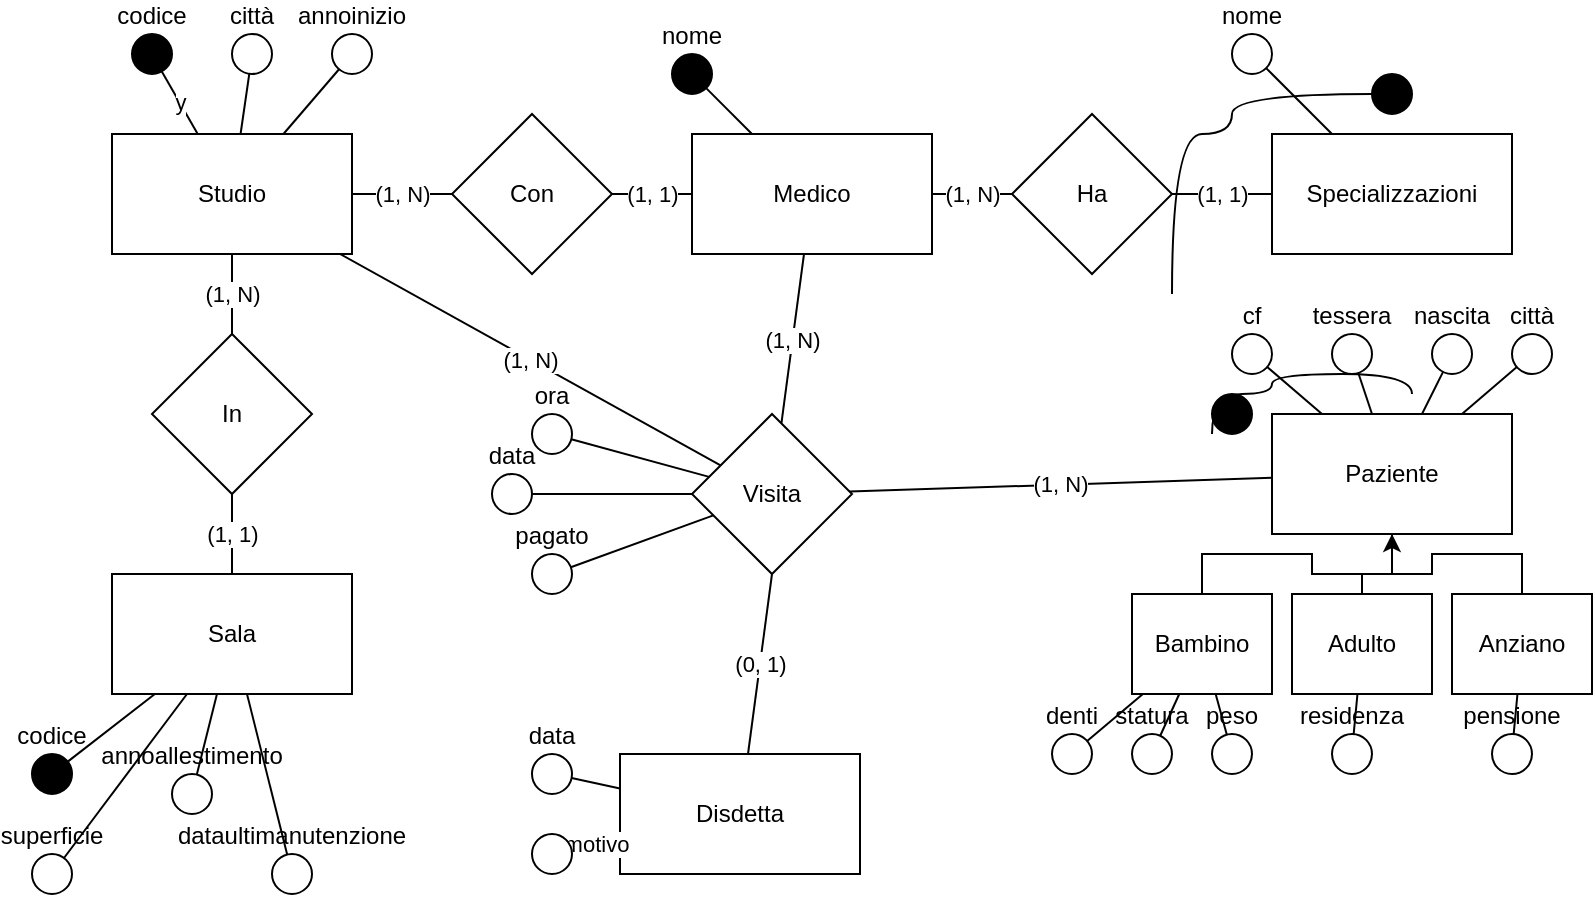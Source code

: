 <mxfile version="14.5.10" type="github">
  <diagram id="7ds8e3CvxodcNyqCs2zS" name="Page-1">
    <mxGraphModel dx="782" dy="507" grid="1" gridSize="10" guides="1" tooltips="1" connect="1" arrows="1" fold="1" page="1" pageScale="1" pageWidth="827" pageHeight="1169" math="0" shadow="0">
      <root>
        <mxCell id="0" />
        <mxCell id="1" parent="0" />
        <mxCell id="ZGuURSOEnFrR6JYAYJM--1" value="Studio" style="rounded=0;whiteSpace=wrap;html=1;" vertex="1" parent="1">
          <mxGeometry x="100" y="70" width="120" height="60" as="geometry" />
        </mxCell>
        <mxCell id="ZGuURSOEnFrR6JYAYJM--8" value="y" style="edgeStyle=none;rounded=0;orthogonalLoop=1;jettySize=auto;html=1;endArrow=none;endFill=0;" edge="1" parent="1" source="ZGuURSOEnFrR6JYAYJM--2" target="ZGuURSOEnFrR6JYAYJM--1">
          <mxGeometry relative="1" as="geometry" />
        </mxCell>
        <mxCell id="ZGuURSOEnFrR6JYAYJM--2" value="codice" style="ellipse;whiteSpace=wrap;html=1;aspect=fixed;labelPosition=center;verticalLabelPosition=top;align=center;verticalAlign=bottom;fillColor=#000000;" vertex="1" parent="1">
          <mxGeometry x="110" y="20" width="20" height="20" as="geometry" />
        </mxCell>
        <mxCell id="ZGuURSOEnFrR6JYAYJM--7" style="edgeStyle=none;rounded=0;orthogonalLoop=1;jettySize=auto;html=1;endArrow=none;endFill=0;" edge="1" parent="1" source="ZGuURSOEnFrR6JYAYJM--3" target="ZGuURSOEnFrR6JYAYJM--1">
          <mxGeometry relative="1" as="geometry" />
        </mxCell>
        <mxCell id="ZGuURSOEnFrR6JYAYJM--3" value="città" style="ellipse;whiteSpace=wrap;html=1;aspect=fixed;labelPosition=center;verticalLabelPosition=top;align=center;verticalAlign=bottom;" vertex="1" parent="1">
          <mxGeometry x="160" y="20" width="20" height="20" as="geometry" />
        </mxCell>
        <mxCell id="ZGuURSOEnFrR6JYAYJM--5" style="rounded=0;orthogonalLoop=1;jettySize=auto;html=1;endArrow=none;endFill=0;" edge="1" parent="1" source="ZGuURSOEnFrR6JYAYJM--4" target="ZGuURSOEnFrR6JYAYJM--1">
          <mxGeometry relative="1" as="geometry" />
        </mxCell>
        <mxCell id="ZGuURSOEnFrR6JYAYJM--4" value="annoinizio" style="ellipse;whiteSpace=wrap;html=1;aspect=fixed;labelPosition=center;verticalLabelPosition=top;align=center;verticalAlign=bottom;" vertex="1" parent="1">
          <mxGeometry x="210" y="20" width="20" height="20" as="geometry" />
        </mxCell>
        <mxCell id="ZGuURSOEnFrR6JYAYJM--16" value="(1, N)" style="edgeStyle=none;rounded=0;orthogonalLoop=1;jettySize=auto;html=1;endArrow=none;endFill=0;" edge="1" parent="1" source="ZGuURSOEnFrR6JYAYJM--9" target="ZGuURSOEnFrR6JYAYJM--15">
          <mxGeometry relative="1" as="geometry" />
        </mxCell>
        <mxCell id="ZGuURSOEnFrR6JYAYJM--9" value="Medico" style="rounded=0;whiteSpace=wrap;html=1;fillColor=#FFFFFF;" vertex="1" parent="1">
          <mxGeometry x="390" y="70" width="120" height="60" as="geometry" />
        </mxCell>
        <mxCell id="ZGuURSOEnFrR6JYAYJM--11" value="(1, N)" style="edgeStyle=none;rounded=0;orthogonalLoop=1;jettySize=auto;html=1;endArrow=none;endFill=0;" edge="1" parent="1" source="ZGuURSOEnFrR6JYAYJM--10" target="ZGuURSOEnFrR6JYAYJM--1">
          <mxGeometry relative="1" as="geometry" />
        </mxCell>
        <mxCell id="ZGuURSOEnFrR6JYAYJM--12" value="(1, 1)" style="edgeStyle=none;rounded=0;orthogonalLoop=1;jettySize=auto;html=1;endArrow=none;endFill=0;" edge="1" parent="1" source="ZGuURSOEnFrR6JYAYJM--10" target="ZGuURSOEnFrR6JYAYJM--9">
          <mxGeometry relative="1" as="geometry" />
        </mxCell>
        <mxCell id="ZGuURSOEnFrR6JYAYJM--10" value="Con" style="rhombus;whiteSpace=wrap;html=1;align=center;fillColor=#FFFFFF;" vertex="1" parent="1">
          <mxGeometry x="270" y="60" width="80" height="80" as="geometry" />
        </mxCell>
        <mxCell id="ZGuURSOEnFrR6JYAYJM--14" style="edgeStyle=none;rounded=0;orthogonalLoop=1;jettySize=auto;html=1;endArrow=none;endFill=0;" edge="1" parent="1" source="ZGuURSOEnFrR6JYAYJM--13" target="ZGuURSOEnFrR6JYAYJM--9">
          <mxGeometry relative="1" as="geometry" />
        </mxCell>
        <mxCell id="ZGuURSOEnFrR6JYAYJM--13" value="nome" style="ellipse;whiteSpace=wrap;html=1;aspect=fixed;labelPosition=center;verticalLabelPosition=top;align=center;verticalAlign=bottom;fillColor=#000000;" vertex="1" parent="1">
          <mxGeometry x="380" y="30" width="20" height="20" as="geometry" />
        </mxCell>
        <mxCell id="ZGuURSOEnFrR6JYAYJM--15" value="Ha" style="rhombus;whiteSpace=wrap;html=1;align=center;fillColor=#FFFFFF;" vertex="1" parent="1">
          <mxGeometry x="550" y="60" width="80" height="80" as="geometry" />
        </mxCell>
        <mxCell id="ZGuURSOEnFrR6JYAYJM--18" value="(1, 1)" style="edgeStyle=none;rounded=0;orthogonalLoop=1;jettySize=auto;html=1;endArrow=none;endFill=0;" edge="1" parent="1" source="ZGuURSOEnFrR6JYAYJM--17" target="ZGuURSOEnFrR6JYAYJM--15">
          <mxGeometry relative="1" as="geometry" />
        </mxCell>
        <mxCell id="ZGuURSOEnFrR6JYAYJM--17" value="Specializzazioni" style="rounded=0;whiteSpace=wrap;html=1;fillColor=#FFFFFF;" vertex="1" parent="1">
          <mxGeometry x="680" y="70" width="120" height="60" as="geometry" />
        </mxCell>
        <mxCell id="ZGuURSOEnFrR6JYAYJM--20" style="edgeStyle=none;rounded=0;orthogonalLoop=1;jettySize=auto;html=1;endArrow=none;endFill=0;" edge="1" parent="1" source="ZGuURSOEnFrR6JYAYJM--19" target="ZGuURSOEnFrR6JYAYJM--17">
          <mxGeometry relative="1" as="geometry" />
        </mxCell>
        <mxCell id="ZGuURSOEnFrR6JYAYJM--19" value="nome" style="ellipse;whiteSpace=wrap;html=1;aspect=fixed;labelPosition=center;verticalLabelPosition=top;align=center;verticalAlign=bottom;fillColor=#FFFFFF;" vertex="1" parent="1">
          <mxGeometry x="660" y="20" width="20" height="20" as="geometry" />
        </mxCell>
        <mxCell id="ZGuURSOEnFrR6JYAYJM--22" value="" style="endArrow=none;html=1;edgeStyle=orthogonalEdgeStyle;curved=1;" edge="1" parent="1" target="ZGuURSOEnFrR6JYAYJM--23">
          <mxGeometry width="50" height="50" relative="1" as="geometry">
            <mxPoint x="630" y="150" as="sourcePoint" />
            <mxPoint x="740" y="50" as="targetPoint" />
            <Array as="points">
              <mxPoint x="630" y="70" />
              <mxPoint x="660" y="70" />
              <mxPoint x="660" y="50" />
            </Array>
          </mxGeometry>
        </mxCell>
        <mxCell id="ZGuURSOEnFrR6JYAYJM--23" value="" style="ellipse;whiteSpace=wrap;html=1;aspect=fixed;labelPosition=center;verticalLabelPosition=top;align=center;verticalAlign=bottom;fillColor=#000000;" vertex="1" parent="1">
          <mxGeometry x="730" y="40" width="20" height="20" as="geometry" />
        </mxCell>
        <mxCell id="ZGuURSOEnFrR6JYAYJM--24" value="Sala" style="rounded=0;whiteSpace=wrap;html=1;fillColor=#FFFFFF;" vertex="1" parent="1">
          <mxGeometry x="100" y="290" width="120" height="60" as="geometry" />
        </mxCell>
        <mxCell id="ZGuURSOEnFrR6JYAYJM--26" value="(1, N)" style="edgeStyle=orthogonalEdgeStyle;curved=1;rounded=0;orthogonalLoop=1;jettySize=auto;html=1;endArrow=none;endFill=0;" edge="1" parent="1" source="ZGuURSOEnFrR6JYAYJM--25" target="ZGuURSOEnFrR6JYAYJM--1">
          <mxGeometry relative="1" as="geometry" />
        </mxCell>
        <mxCell id="ZGuURSOEnFrR6JYAYJM--27" value="(1, 1)" style="edgeStyle=orthogonalEdgeStyle;curved=1;rounded=0;orthogonalLoop=1;jettySize=auto;html=1;endArrow=none;endFill=0;" edge="1" parent="1" source="ZGuURSOEnFrR6JYAYJM--25" target="ZGuURSOEnFrR6JYAYJM--24">
          <mxGeometry relative="1" as="geometry" />
        </mxCell>
        <mxCell id="ZGuURSOEnFrR6JYAYJM--25" value="In" style="rhombus;whiteSpace=wrap;html=1;align=center;fillColor=#FFFFFF;" vertex="1" parent="1">
          <mxGeometry x="120" y="170" width="80" height="80" as="geometry" />
        </mxCell>
        <mxCell id="ZGuURSOEnFrR6JYAYJM--29" style="rounded=0;orthogonalLoop=1;jettySize=auto;html=1;endArrow=none;endFill=0;" edge="1" parent="1" source="ZGuURSOEnFrR6JYAYJM--28" target="ZGuURSOEnFrR6JYAYJM--24">
          <mxGeometry relative="1" as="geometry" />
        </mxCell>
        <mxCell id="ZGuURSOEnFrR6JYAYJM--28" value="superficie" style="ellipse;whiteSpace=wrap;html=1;aspect=fixed;labelPosition=center;verticalLabelPosition=top;align=center;verticalAlign=bottom;fillColor=#FFFFFF;" vertex="1" parent="1">
          <mxGeometry x="60" y="430" width="20" height="20" as="geometry" />
        </mxCell>
        <mxCell id="ZGuURSOEnFrR6JYAYJM--31" style="edgeStyle=none;rounded=0;orthogonalLoop=1;jettySize=auto;html=1;endArrow=none;endFill=0;" edge="1" parent="1" source="ZGuURSOEnFrR6JYAYJM--30" target="ZGuURSOEnFrR6JYAYJM--24">
          <mxGeometry relative="1" as="geometry" />
        </mxCell>
        <mxCell id="ZGuURSOEnFrR6JYAYJM--30" value="annoallestimento" style="ellipse;whiteSpace=wrap;html=1;aspect=fixed;labelPosition=center;verticalLabelPosition=top;align=center;verticalAlign=bottom;fillColor=#FFFFFF;" vertex="1" parent="1">
          <mxGeometry x="130" y="390" width="20" height="20" as="geometry" />
        </mxCell>
        <mxCell id="ZGuURSOEnFrR6JYAYJM--33" style="edgeStyle=none;rounded=0;orthogonalLoop=1;jettySize=auto;html=1;endArrow=none;endFill=0;" edge="1" parent="1" source="ZGuURSOEnFrR6JYAYJM--32" target="ZGuURSOEnFrR6JYAYJM--24">
          <mxGeometry relative="1" as="geometry" />
        </mxCell>
        <mxCell id="ZGuURSOEnFrR6JYAYJM--32" value="dataultimanutenzione" style="ellipse;whiteSpace=wrap;html=1;aspect=fixed;labelPosition=center;verticalLabelPosition=top;align=center;verticalAlign=bottom;fillColor=#FFFFFF;" vertex="1" parent="1">
          <mxGeometry x="180" y="430" width="20" height="20" as="geometry" />
        </mxCell>
        <mxCell id="ZGuURSOEnFrR6JYAYJM--36" style="edgeStyle=none;rounded=0;orthogonalLoop=1;jettySize=auto;html=1;endArrow=none;endFill=0;" edge="1" parent="1" source="ZGuURSOEnFrR6JYAYJM--35" target="ZGuURSOEnFrR6JYAYJM--24">
          <mxGeometry relative="1" as="geometry" />
        </mxCell>
        <mxCell id="ZGuURSOEnFrR6JYAYJM--35" value="codice" style="ellipse;whiteSpace=wrap;html=1;aspect=fixed;labelPosition=center;verticalLabelPosition=top;align=center;verticalAlign=bottom;fillColor=#000000;" vertex="1" parent="1">
          <mxGeometry x="60" y="380" width="20" height="20" as="geometry" />
        </mxCell>
        <mxCell id="ZGuURSOEnFrR6JYAYJM--54" style="edgeStyle=orthogonalEdgeStyle;rounded=0;orthogonalLoop=1;jettySize=auto;html=1;endArrow=none;endFill=0;" edge="1" parent="1" source="ZGuURSOEnFrR6JYAYJM--37" target="ZGuURSOEnFrR6JYAYJM--51">
          <mxGeometry relative="1" as="geometry" />
        </mxCell>
        <mxCell id="ZGuURSOEnFrR6JYAYJM--37" value="Paziente" style="rounded=0;whiteSpace=wrap;html=1;fillColor=#FFFFFF;" vertex="1" parent="1">
          <mxGeometry x="680" y="210" width="120" height="60" as="geometry" />
        </mxCell>
        <mxCell id="ZGuURSOEnFrR6JYAYJM--39" style="edgeStyle=none;rounded=0;orthogonalLoop=1;jettySize=auto;html=1;endArrow=none;endFill=0;" edge="1" parent="1" source="ZGuURSOEnFrR6JYAYJM--38" target="ZGuURSOEnFrR6JYAYJM--37">
          <mxGeometry relative="1" as="geometry" />
        </mxCell>
        <mxCell id="ZGuURSOEnFrR6JYAYJM--38" value="cf" style="ellipse;whiteSpace=wrap;html=1;aspect=fixed;labelPosition=center;verticalLabelPosition=top;align=center;verticalAlign=bottom;fillColor=#FFFFFF;" vertex="1" parent="1">
          <mxGeometry x="660" y="170" width="20" height="20" as="geometry" />
        </mxCell>
        <mxCell id="ZGuURSOEnFrR6JYAYJM--41" style="edgeStyle=none;rounded=0;orthogonalLoop=1;jettySize=auto;html=1;endArrow=none;endFill=0;" edge="1" parent="1" source="ZGuURSOEnFrR6JYAYJM--40" target="ZGuURSOEnFrR6JYAYJM--37">
          <mxGeometry relative="1" as="geometry" />
        </mxCell>
        <mxCell id="ZGuURSOEnFrR6JYAYJM--40" value="tessera" style="ellipse;whiteSpace=wrap;html=1;aspect=fixed;labelPosition=center;verticalLabelPosition=top;align=center;verticalAlign=bottom;fillColor=#FFFFFF;" vertex="1" parent="1">
          <mxGeometry x="710" y="170" width="20" height="20" as="geometry" />
        </mxCell>
        <mxCell id="ZGuURSOEnFrR6JYAYJM--43" style="edgeStyle=none;rounded=0;orthogonalLoop=1;jettySize=auto;html=1;endArrow=none;endFill=0;" edge="1" parent="1" source="ZGuURSOEnFrR6JYAYJM--42" target="ZGuURSOEnFrR6JYAYJM--37">
          <mxGeometry relative="1" as="geometry" />
        </mxCell>
        <mxCell id="ZGuURSOEnFrR6JYAYJM--42" value="nascita" style="ellipse;whiteSpace=wrap;html=1;aspect=fixed;labelPosition=center;verticalLabelPosition=top;align=center;verticalAlign=bottom;fillColor=#FFFFFF;" vertex="1" parent="1">
          <mxGeometry x="760" y="170" width="20" height="20" as="geometry" />
        </mxCell>
        <mxCell id="ZGuURSOEnFrR6JYAYJM--45" style="edgeStyle=none;rounded=0;orthogonalLoop=1;jettySize=auto;html=1;endArrow=none;endFill=0;" edge="1" parent="1" source="ZGuURSOEnFrR6JYAYJM--44" target="ZGuURSOEnFrR6JYAYJM--37">
          <mxGeometry relative="1" as="geometry" />
        </mxCell>
        <mxCell id="ZGuURSOEnFrR6JYAYJM--44" value="città" style="ellipse;whiteSpace=wrap;html=1;aspect=fixed;labelPosition=center;verticalLabelPosition=top;align=center;verticalAlign=bottom;fillColor=#FFFFFF;" vertex="1" parent="1">
          <mxGeometry x="800" y="170" width="20" height="20" as="geometry" />
        </mxCell>
        <mxCell id="ZGuURSOEnFrR6JYAYJM--46" value="" style="ellipse;whiteSpace=wrap;html=1;aspect=fixed;labelPosition=center;verticalLabelPosition=top;align=center;verticalAlign=bottom;fillColor=#000000;" vertex="1" parent="1">
          <mxGeometry x="650" y="200" width="20" height="20" as="geometry" />
        </mxCell>
        <mxCell id="ZGuURSOEnFrR6JYAYJM--49" value="" style="endArrow=none;html=1;edgeStyle=orthogonalEdgeStyle;curved=1;" edge="1" parent="1">
          <mxGeometry width="50" height="50" relative="1" as="geometry">
            <mxPoint x="650" y="220" as="sourcePoint" />
            <mxPoint x="750" y="200" as="targetPoint" />
            <Array as="points">
              <mxPoint x="650" y="200" />
              <mxPoint x="680" y="200" />
              <mxPoint x="680" y="190" />
            </Array>
          </mxGeometry>
        </mxCell>
        <mxCell id="ZGuURSOEnFrR6JYAYJM--55" style="edgeStyle=orthogonalEdgeStyle;rounded=0;orthogonalLoop=1;jettySize=auto;html=1;endArrow=classic;endFill=1;" edge="1" parent="1" source="ZGuURSOEnFrR6JYAYJM--50" target="ZGuURSOEnFrR6JYAYJM--37">
          <mxGeometry relative="1" as="geometry" />
        </mxCell>
        <mxCell id="ZGuURSOEnFrR6JYAYJM--50" value="Bambino" style="rounded=0;whiteSpace=wrap;html=1;fillColor=#FFFFFF;" vertex="1" parent="1">
          <mxGeometry x="610" y="300" width="70" height="50" as="geometry" />
        </mxCell>
        <mxCell id="ZGuURSOEnFrR6JYAYJM--51" value="Adulto" style="rounded=0;whiteSpace=wrap;html=1;fillColor=#FFFFFF;" vertex="1" parent="1">
          <mxGeometry x="690" y="300" width="70" height="50" as="geometry" />
        </mxCell>
        <mxCell id="ZGuURSOEnFrR6JYAYJM--53" style="edgeStyle=orthogonalEdgeStyle;rounded=0;orthogonalLoop=1;jettySize=auto;html=1;endArrow=none;endFill=0;" edge="1" parent="1" source="ZGuURSOEnFrR6JYAYJM--52" target="ZGuURSOEnFrR6JYAYJM--37">
          <mxGeometry relative="1" as="geometry">
            <Array as="points">
              <mxPoint x="805" y="280" />
              <mxPoint x="760" y="280" />
              <mxPoint x="760" y="290" />
              <mxPoint x="740" y="290" />
            </Array>
          </mxGeometry>
        </mxCell>
        <mxCell id="ZGuURSOEnFrR6JYAYJM--52" value="Anziano" style="rounded=0;whiteSpace=wrap;html=1;fillColor=#FFFFFF;" vertex="1" parent="1">
          <mxGeometry x="770" y="300" width="70" height="50" as="geometry" />
        </mxCell>
        <mxCell id="ZGuURSOEnFrR6JYAYJM--57" style="rounded=0;orthogonalLoop=1;jettySize=auto;html=1;endArrow=none;endFill=0;" edge="1" parent="1" source="ZGuURSOEnFrR6JYAYJM--56" target="ZGuURSOEnFrR6JYAYJM--50">
          <mxGeometry relative="1" as="geometry" />
        </mxCell>
        <mxCell id="ZGuURSOEnFrR6JYAYJM--56" value="denti" style="ellipse;whiteSpace=wrap;html=1;aspect=fixed;labelPosition=center;verticalLabelPosition=top;align=center;verticalAlign=bottom;fillColor=#FFFFFF;" vertex="1" parent="1">
          <mxGeometry x="570" y="370" width="20" height="20" as="geometry" />
        </mxCell>
        <mxCell id="ZGuURSOEnFrR6JYAYJM--61" style="edgeStyle=none;rounded=0;orthogonalLoop=1;jettySize=auto;html=1;endArrow=none;endFill=0;" edge="1" parent="1" source="ZGuURSOEnFrR6JYAYJM--58" target="ZGuURSOEnFrR6JYAYJM--50">
          <mxGeometry relative="1" as="geometry" />
        </mxCell>
        <mxCell id="ZGuURSOEnFrR6JYAYJM--58" value="statura" style="ellipse;whiteSpace=wrap;html=1;aspect=fixed;labelPosition=center;verticalLabelPosition=top;align=center;verticalAlign=bottom;fillColor=#FFFFFF;" vertex="1" parent="1">
          <mxGeometry x="610" y="370" width="20" height="20" as="geometry" />
        </mxCell>
        <mxCell id="ZGuURSOEnFrR6JYAYJM--64" style="edgeStyle=none;rounded=0;orthogonalLoop=1;jettySize=auto;html=1;endArrow=none;endFill=0;" edge="1" parent="1" source="ZGuURSOEnFrR6JYAYJM--62" target="ZGuURSOEnFrR6JYAYJM--50">
          <mxGeometry relative="1" as="geometry" />
        </mxCell>
        <mxCell id="ZGuURSOEnFrR6JYAYJM--62" value="peso" style="ellipse;whiteSpace=wrap;html=1;aspect=fixed;labelPosition=center;verticalLabelPosition=top;align=center;verticalAlign=bottom;fillColor=#FFFFFF;" vertex="1" parent="1">
          <mxGeometry x="650" y="370" width="20" height="20" as="geometry" />
        </mxCell>
        <mxCell id="ZGuURSOEnFrR6JYAYJM--66" style="edgeStyle=none;rounded=0;orthogonalLoop=1;jettySize=auto;html=1;endArrow=none;endFill=0;" edge="1" parent="1" source="ZGuURSOEnFrR6JYAYJM--65" target="ZGuURSOEnFrR6JYAYJM--51">
          <mxGeometry relative="1" as="geometry" />
        </mxCell>
        <mxCell id="ZGuURSOEnFrR6JYAYJM--65" value="residenza" style="ellipse;whiteSpace=wrap;html=1;aspect=fixed;labelPosition=center;verticalLabelPosition=top;align=center;verticalAlign=bottom;fillColor=#FFFFFF;" vertex="1" parent="1">
          <mxGeometry x="710" y="370" width="20" height="20" as="geometry" />
        </mxCell>
        <mxCell id="ZGuURSOEnFrR6JYAYJM--68" style="edgeStyle=none;rounded=0;orthogonalLoop=1;jettySize=auto;html=1;endArrow=none;endFill=0;" edge="1" parent="1" source="ZGuURSOEnFrR6JYAYJM--67" target="ZGuURSOEnFrR6JYAYJM--52">
          <mxGeometry relative="1" as="geometry" />
        </mxCell>
        <mxCell id="ZGuURSOEnFrR6JYAYJM--67" value="pensione" style="ellipse;whiteSpace=wrap;html=1;aspect=fixed;labelPosition=center;verticalLabelPosition=top;align=center;verticalAlign=bottom;fillColor=#FFFFFF;" vertex="1" parent="1">
          <mxGeometry x="790" y="370" width="20" height="20" as="geometry" />
        </mxCell>
        <mxCell id="ZGuURSOEnFrR6JYAYJM--70" value="(1, N)" style="edgeStyle=none;rounded=0;orthogonalLoop=1;jettySize=auto;html=1;endArrow=none;endFill=0;" edge="1" parent="1" source="ZGuURSOEnFrR6JYAYJM--69" target="ZGuURSOEnFrR6JYAYJM--1">
          <mxGeometry relative="1" as="geometry" />
        </mxCell>
        <mxCell id="ZGuURSOEnFrR6JYAYJM--71" value="(1, N)" style="edgeStyle=none;rounded=0;orthogonalLoop=1;jettySize=auto;html=1;endArrow=none;endFill=0;" edge="1" parent="1" source="ZGuURSOEnFrR6JYAYJM--69" target="ZGuURSOEnFrR6JYAYJM--9">
          <mxGeometry relative="1" as="geometry" />
        </mxCell>
        <mxCell id="ZGuURSOEnFrR6JYAYJM--72" value="(1, N)" style="edgeStyle=none;rounded=0;orthogonalLoop=1;jettySize=auto;html=1;endArrow=none;endFill=0;" edge="1" parent="1" source="ZGuURSOEnFrR6JYAYJM--69" target="ZGuURSOEnFrR6JYAYJM--37">
          <mxGeometry relative="1" as="geometry" />
        </mxCell>
        <mxCell id="ZGuURSOEnFrR6JYAYJM--69" value="Visita" style="rhombus;whiteSpace=wrap;html=1;align=center;fillColor=#FFFFFF;" vertex="1" parent="1">
          <mxGeometry x="390" y="210" width="80" height="80" as="geometry" />
        </mxCell>
        <mxCell id="ZGuURSOEnFrR6JYAYJM--74" value="(0, 1)" style="edgeStyle=none;rounded=0;orthogonalLoop=1;jettySize=auto;html=1;entryX=0.5;entryY=1;entryDx=0;entryDy=0;endArrow=none;endFill=0;" edge="1" parent="1" source="ZGuURSOEnFrR6JYAYJM--73" target="ZGuURSOEnFrR6JYAYJM--69">
          <mxGeometry relative="1" as="geometry" />
        </mxCell>
        <mxCell id="ZGuURSOEnFrR6JYAYJM--73" value="Disdetta" style="rounded=0;whiteSpace=wrap;html=1;fillColor=#FFFFFF;" vertex="1" parent="1">
          <mxGeometry x="354" y="380" width="120" height="60" as="geometry" />
        </mxCell>
        <mxCell id="ZGuURSOEnFrR6JYAYJM--76" style="edgeStyle=none;rounded=0;orthogonalLoop=1;jettySize=auto;html=1;endArrow=none;endFill=0;" edge="1" parent="1" source="ZGuURSOEnFrR6JYAYJM--75" target="ZGuURSOEnFrR6JYAYJM--73">
          <mxGeometry relative="1" as="geometry" />
        </mxCell>
        <mxCell id="ZGuURSOEnFrR6JYAYJM--75" value="data" style="ellipse;whiteSpace=wrap;html=1;aspect=fixed;labelPosition=center;verticalLabelPosition=top;align=center;verticalAlign=bottom;fillColor=#FFFFFF;" vertex="1" parent="1">
          <mxGeometry x="310" y="380" width="20" height="20" as="geometry" />
        </mxCell>
        <mxCell id="ZGuURSOEnFrR6JYAYJM--78" value="motivo" style="edgeStyle=none;rounded=0;orthogonalLoop=1;jettySize=auto;html=1;endArrow=none;endFill=0;" edge="1" parent="1" source="ZGuURSOEnFrR6JYAYJM--77" target="ZGuURSOEnFrR6JYAYJM--73">
          <mxGeometry relative="1" as="geometry" />
        </mxCell>
        <mxCell id="ZGuURSOEnFrR6JYAYJM--77" value="" style="ellipse;whiteSpace=wrap;html=1;aspect=fixed;labelPosition=center;verticalLabelPosition=top;align=center;verticalAlign=bottom;fillColor=#FFFFFF;" vertex="1" parent="1">
          <mxGeometry x="310" y="420" width="20" height="20" as="geometry" />
        </mxCell>
        <mxCell id="ZGuURSOEnFrR6JYAYJM--80" style="edgeStyle=none;rounded=0;orthogonalLoop=1;jettySize=auto;html=1;endArrow=none;endFill=0;" edge="1" parent="1" source="ZGuURSOEnFrR6JYAYJM--79" target="ZGuURSOEnFrR6JYAYJM--69">
          <mxGeometry relative="1" as="geometry" />
        </mxCell>
        <mxCell id="ZGuURSOEnFrR6JYAYJM--79" value="pagato" style="ellipse;whiteSpace=wrap;html=1;aspect=fixed;labelPosition=center;verticalLabelPosition=top;align=center;verticalAlign=bottom;fillColor=#FFFFFF;" vertex="1" parent="1">
          <mxGeometry x="310" y="280" width="20" height="20" as="geometry" />
        </mxCell>
        <mxCell id="ZGuURSOEnFrR6JYAYJM--82" style="edgeStyle=none;rounded=0;orthogonalLoop=1;jettySize=auto;html=1;endArrow=none;endFill=0;" edge="1" parent="1" source="ZGuURSOEnFrR6JYAYJM--81" target="ZGuURSOEnFrR6JYAYJM--69">
          <mxGeometry relative="1" as="geometry" />
        </mxCell>
        <mxCell id="ZGuURSOEnFrR6JYAYJM--81" value="data" style="ellipse;whiteSpace=wrap;html=1;aspect=fixed;labelPosition=center;verticalLabelPosition=top;align=center;verticalAlign=bottom;fillColor=#FFFFFF;" vertex="1" parent="1">
          <mxGeometry x="290" y="240" width="20" height="20" as="geometry" />
        </mxCell>
        <mxCell id="ZGuURSOEnFrR6JYAYJM--84" style="edgeStyle=none;rounded=0;orthogonalLoop=1;jettySize=auto;html=1;endArrow=none;endFill=0;" edge="1" parent="1" source="ZGuURSOEnFrR6JYAYJM--83" target="ZGuURSOEnFrR6JYAYJM--69">
          <mxGeometry relative="1" as="geometry" />
        </mxCell>
        <mxCell id="ZGuURSOEnFrR6JYAYJM--83" value="ora" style="ellipse;whiteSpace=wrap;html=1;aspect=fixed;labelPosition=center;verticalLabelPosition=top;align=center;verticalAlign=bottom;fillColor=#FFFFFF;" vertex="1" parent="1">
          <mxGeometry x="310" y="210" width="20" height="20" as="geometry" />
        </mxCell>
      </root>
    </mxGraphModel>
  </diagram>
</mxfile>
